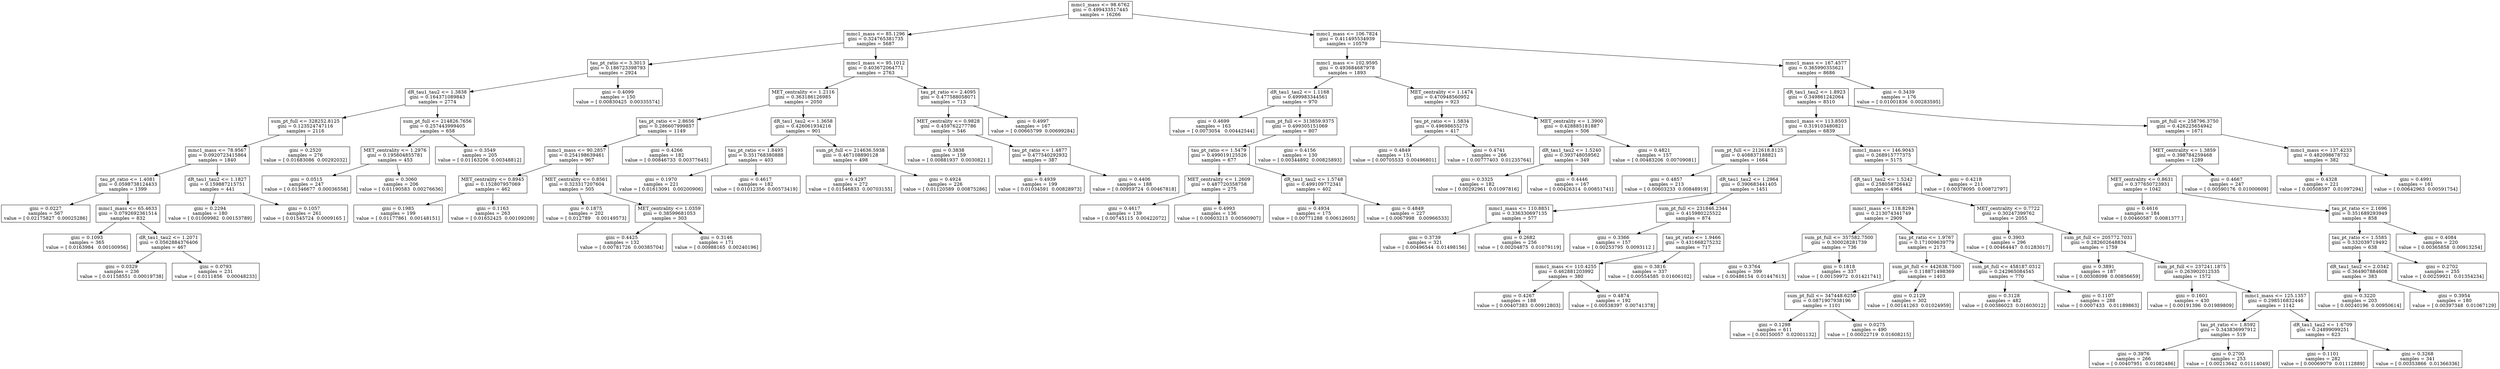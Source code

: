 digraph Tree {
0 [label="mmc1_mass <= 98.6762\ngini = 0.499433517445\nsamples = 16266", shape="box"] ;
1 [label="mmc1_mass <= 85.1296\ngini = 0.324765381735\nsamples = 5687", shape="box"] ;
0 -> 1 ;
2 [label="tau_pt_ratio <= 3.3013\ngini = 0.186723398793\nsamples = 2924", shape="box"] ;
1 -> 2 ;
3 [label="dR_tau1_tau2 <= 1.3838\ngini = 0.164371089843\nsamples = 2774", shape="box"] ;
2 -> 3 ;
4 [label="sum_pt_full <= 328252.8125\ngini = 0.123524747116\nsamples = 2116", shape="box"] ;
3 -> 4 ;
5 [label="mmc1_mass <= 78.9567\ngini = 0.0920723415864\nsamples = 1840", shape="box"] ;
4 -> 5 ;
6 [label="tau_pt_ratio <= 1.4081\ngini = 0.0598738124433\nsamples = 1399", shape="box"] ;
5 -> 6 ;
7 [label="gini = 0.0227\nsamples = 567\nvalue = [ 0.02175827  0.00025286]", shape="box"] ;
6 -> 7 ;
8 [label="mmc1_mass <= 65.4633\ngini = 0.0792692361514\nsamples = 832", shape="box"] ;
6 -> 8 ;
9 [label="gini = 0.1093\nsamples = 365\nvalue = [ 0.0163984   0.00100956]", shape="box"] ;
8 -> 9 ;
10 [label="dR_tau1_tau2 <= 1.2071\ngini = 0.0562884376406\nsamples = 467", shape="box"] ;
8 -> 10 ;
11 [label="gini = 0.0329\nsamples = 236\nvalue = [ 0.01158551  0.00019738]", shape="box"] ;
10 -> 11 ;
12 [label="gini = 0.0793\nsamples = 231\nvalue = [ 0.0111856   0.00048233]", shape="box"] ;
10 -> 12 ;
13 [label="dR_tau1_tau2 <= 1.1827\ngini = 0.159887215751\nsamples = 441", shape="box"] ;
5 -> 13 ;
14 [label="gini = 0.2294\nsamples = 180\nvalue = [ 0.01009982  0.00153789]", shape="box"] ;
13 -> 14 ;
15 [label="gini = 0.1057\nsamples = 261\nvalue = [ 0.01545724  0.0009165 ]", shape="box"] ;
13 -> 15 ;
16 [label="gini = 0.2520\nsamples = 276\nvalue = [ 0.01683086  0.00292032]", shape="box"] ;
4 -> 16 ;
17 [label="sum_pt_full <= 214826.7656\ngini = 0.257443999405\nsamples = 658", shape="box"] ;
3 -> 17 ;
18 [label="MET_centrality <= 1.2976\ngini = 0.195604855781\nsamples = 453", shape="box"] ;
17 -> 18 ;
19 [label="gini = 0.0515\nsamples = 247\nvalue = [ 0.01346677  0.00036558]", shape="box"] ;
18 -> 19 ;
20 [label="gini = 0.3060\nsamples = 206\nvalue = [ 0.01190583  0.00276636]", shape="box"] ;
18 -> 20 ;
21 [label="gini = 0.3549\nsamples = 205\nvalue = [ 0.01163206  0.00348812]", shape="box"] ;
17 -> 21 ;
22 [label="gini = 0.4099\nsamples = 150\nvalue = [ 0.00830425  0.00335574]", shape="box"] ;
2 -> 22 ;
23 [label="mmc1_mass <= 95.1012\ngini = 0.403672064771\nsamples = 2763", shape="box"] ;
1 -> 23 ;
24 [label="MET_centrality <= 1.2116\ngini = 0.363186126985\nsamples = 2050", shape="box"] ;
23 -> 24 ;
25 [label="tau_pt_ratio <= 2.8656\ngini = 0.286607999857\nsamples = 1149", shape="box"] ;
24 -> 25 ;
26 [label="mmc1_mass <= 90.2857\ngini = 0.254198639461\nsamples = 967", shape="box"] ;
25 -> 26 ;
27 [label="MET_centrality <= 0.8945\ngini = 0.152807957069\nsamples = 462", shape="box"] ;
26 -> 27 ;
28 [label="gini = 0.1985\nsamples = 199\nvalue = [ 0.01177861  0.00148151]", shape="box"] ;
27 -> 28 ;
29 [label="gini = 0.1163\nsamples = 263\nvalue = [ 0.01652425  0.00109209]", shape="box"] ;
27 -> 29 ;
30 [label="MET_centrality <= 0.8561\ngini = 0.323317207604\nsamples = 505", shape="box"] ;
26 -> 30 ;
31 [label="gini = 0.1875\nsamples = 202\nvalue = [ 0.012789    0.00149573]", shape="box"] ;
30 -> 31 ;
32 [label="MET_centrality <= 1.0359\ngini = 0.38599681053\nsamples = 303", shape="box"] ;
30 -> 32 ;
33 [label="gini = 0.4425\nsamples = 132\nvalue = [ 0.00781726  0.00385704]", shape="box"] ;
32 -> 33 ;
34 [label="gini = 0.3146\nsamples = 171\nvalue = [ 0.00988165  0.00240196]", shape="box"] ;
32 -> 34 ;
35 [label="gini = 0.4266\nsamples = 182\nvalue = [ 0.00846733  0.00377645]", shape="box"] ;
25 -> 35 ;
36 [label="dR_tau1_tau2 <= 1.3658\ngini = 0.426061934216\nsamples = 901", shape="box"] ;
24 -> 36 ;
37 [label="tau_pt_ratio <= 1.8495\ngini = 0.351768380888\nsamples = 403", shape="box"] ;
36 -> 37 ;
38 [label="gini = 0.1970\nsamples = 221\nvalue = [ 0.01613091  0.00200906]", shape="box"] ;
37 -> 38 ;
39 [label="gini = 0.4617\nsamples = 182\nvalue = [ 0.01012356  0.00573419]", shape="box"] ;
37 -> 39 ;
40 [label="sum_pt_full <= 214636.5938\ngini = 0.467108890128\nsamples = 498", shape="box"] ;
36 -> 40 ;
41 [label="gini = 0.4297\nsamples = 272\nvalue = [ 0.01546833  0.00703155]", shape="box"] ;
40 -> 41 ;
42 [label="gini = 0.4924\nsamples = 226\nvalue = [ 0.01120589  0.00875286]", shape="box"] ;
40 -> 42 ;
43 [label="tau_pt_ratio <= 2.4095\ngini = 0.477588058071\nsamples = 713", shape="box"] ;
23 -> 43 ;
44 [label="MET_centrality <= 0.9828\ngini = 0.459762277786\nsamples = 546", shape="box"] ;
43 -> 44 ;
45 [label="gini = 0.3838\nsamples = 159\nvalue = [ 0.00881937  0.0030821 ]", shape="box"] ;
44 -> 45 ;
46 [label="tau_pt_ratio <= 1.4877\ngini = 0.477540292932\nsamples = 387", shape="box"] ;
44 -> 46 ;
47 [label="gini = 0.4939\nsamples = 199\nvalue = [ 0.01034591  0.00828973]", shape="box"] ;
46 -> 47 ;
48 [label="gini = 0.4406\nsamples = 188\nvalue = [ 0.00959724  0.00467818]", shape="box"] ;
46 -> 48 ;
49 [label="gini = 0.4997\nsamples = 167\nvalue = [ 0.00665799  0.00699284]", shape="box"] ;
43 -> 49 ;
50 [label="mmc1_mass <= 106.7824\ngini = 0.411495534939\nsamples = 10579", shape="box"] ;
0 -> 50 ;
51 [label="mmc1_mass <= 102.9595\ngini = 0.493684687978\nsamples = 1893", shape="box"] ;
50 -> 51 ;
52 [label="dR_tau1_tau2 <= 1.1168\ngini = 0.499983344561\nsamples = 970", shape="box"] ;
51 -> 52 ;
53 [label="gini = 0.4699\nsamples = 163\nvalue = [ 0.0073054   0.00442544]", shape="box"] ;
52 -> 53 ;
54 [label="sum_pt_full <= 313859.9375\ngini = 0.499305151069\nsamples = 807", shape="box"] ;
52 -> 54 ;
55 [label="tau_pt_ratio <= 1.5479\ngini = 0.499019125526\nsamples = 677", shape="box"] ;
54 -> 55 ;
56 [label="MET_centrality <= 1.2609\ngini = 0.487720358758\nsamples = 275", shape="box"] ;
55 -> 56 ;
57 [label="gini = 0.4617\nsamples = 139\nvalue = [ 0.00745115  0.00422072]", shape="box"] ;
56 -> 57 ;
58 [label="gini = 0.4993\nsamples = 136\nvalue = [ 0.00603213  0.00560907]", shape="box"] ;
56 -> 58 ;
59 [label="dR_tau1_tau2 <= 1.5748\ngini = 0.499109772341\nsamples = 402", shape="box"] ;
55 -> 59 ;
60 [label="gini = 0.4934\nsamples = 175\nvalue = [ 0.00771288  0.00612605]", shape="box"] ;
59 -> 60 ;
61 [label="gini = 0.4849\nsamples = 227\nvalue = [ 0.0067998   0.00966533]", shape="box"] ;
59 -> 61 ;
62 [label="gini = 0.4156\nsamples = 130\nvalue = [ 0.00344892  0.00825893]", shape="box"] ;
54 -> 62 ;
63 [label="MET_centrality <= 1.1474\ngini = 0.470948560952\nsamples = 923", shape="box"] ;
51 -> 63 ;
64 [label="tau_pt_ratio <= 1.5834\ngini = 0.49698655275\nsamples = 417", shape="box"] ;
63 -> 64 ;
65 [label="gini = 0.4849\nsamples = 151\nvalue = [ 0.00705533  0.00496801]", shape="box"] ;
64 -> 65 ;
66 [label="gini = 0.4741\nsamples = 266\nvalue = [ 0.00777403  0.01235764]", shape="box"] ;
64 -> 66 ;
67 [label="MET_centrality <= 1.3900\ngini = 0.428885181887\nsamples = 506", shape="box"] ;
63 -> 67 ;
68 [label="dR_tau1_tau2 <= 1.5240\ngini = 0.393748059562\nsamples = 349", shape="box"] ;
67 -> 68 ;
69 [label="gini = 0.3325\nsamples = 182\nvalue = [ 0.00292961  0.01097816]", shape="box"] ;
68 -> 69 ;
70 [label="gini = 0.4446\nsamples = 167\nvalue = [ 0.00426314  0.00851741]", shape="box"] ;
68 -> 70 ;
71 [label="gini = 0.4821\nsamples = 157\nvalue = [ 0.00483206  0.00709081]", shape="box"] ;
67 -> 71 ;
72 [label="mmc1_mass <= 167.4577\ngini = 0.365990355621\nsamples = 8686", shape="box"] ;
50 -> 72 ;
73 [label="dR_tau1_tau2 <= 1.8923\ngini = 0.349861242064\nsamples = 8510", shape="box"] ;
72 -> 73 ;
74 [label="mmc1_mass <= 113.8503\ngini = 0.319103480821\nsamples = 6839", shape="box"] ;
73 -> 74 ;
75 [label="sum_pt_full <= 212618.8125\ngini = 0.408837188821\nsamples = 1664", shape="box"] ;
74 -> 75 ;
76 [label="gini = 0.4857\nsamples = 213\nvalue = [ 0.00603233  0.00848919]", shape="box"] ;
75 -> 76 ;
77 [label="dR_tau1_tau2 <= 1.2964\ngini = 0.390683441405\nsamples = 1451", shape="box"] ;
75 -> 77 ;
78 [label="mmc1_mass <= 110.8851\ngini = 0.336330697135\nsamples = 577", shape="box"] ;
77 -> 78 ;
79 [label="gini = 0.3739\nsamples = 321\nvalue = [ 0.00496544  0.01498156]", shape="box"] ;
78 -> 79 ;
80 [label="gini = 0.2682\nsamples = 256\nvalue = [ 0.00204875  0.01079119]", shape="box"] ;
78 -> 80 ;
81 [label="sum_pt_full <= 231846.2344\ngini = 0.415980225522\nsamples = 874", shape="box"] ;
77 -> 81 ;
82 [label="gini = 0.3366\nsamples = 157\nvalue = [ 0.00253795  0.0093112 ]", shape="box"] ;
81 -> 82 ;
83 [label="tau_pt_ratio <= 1.9466\ngini = 0.431668275232\nsamples = 717", shape="box"] ;
81 -> 83 ;
84 [label="mmc1_mass <= 110.4255\ngini = 0.462881203992\nsamples = 380", shape="box"] ;
83 -> 84 ;
85 [label="gini = 0.4267\nsamples = 188\nvalue = [ 0.00407383  0.00912803]", shape="box"] ;
84 -> 85 ;
86 [label="gini = 0.4874\nsamples = 192\nvalue = [ 0.00538397  0.00741378]", shape="box"] ;
84 -> 86 ;
87 [label="gini = 0.3816\nsamples = 337\nvalue = [ 0.00554585  0.01606102]", shape="box"] ;
83 -> 87 ;
88 [label="mmc1_mass <= 146.9043\ngini = 0.268915777375\nsamples = 5175", shape="box"] ;
74 -> 88 ;
89 [label="dR_tau1_tau2 <= 1.5242\ngini = 0.258058726442\nsamples = 4964", shape="box"] ;
88 -> 89 ;
90 [label="mmc1_mass <= 118.8294\ngini = 0.213074341749\nsamples = 2909", shape="box"] ;
89 -> 90 ;
91 [label="sum_pt_full <= 357582.7500\ngini = 0.300028281739\nsamples = 736", shape="box"] ;
90 -> 91 ;
92 [label="gini = 0.3764\nsamples = 399\nvalue = [ 0.00486154  0.01447615]", shape="box"] ;
91 -> 92 ;
93 [label="gini = 0.1818\nsamples = 337\nvalue = [ 0.00159972  0.01421741]", shape="box"] ;
91 -> 93 ;
94 [label="tau_pt_ratio <= 1.9767\ngini = 0.171009639779\nsamples = 2173", shape="box"] ;
90 -> 94 ;
95 [label="sum_pt_full <= 442638.7500\ngini = 0.118871498369\nsamples = 1403", shape="box"] ;
94 -> 95 ;
96 [label="sum_pt_full <= 347448.6250\ngini = 0.0871907938196\nsamples = 1101", shape="box"] ;
95 -> 96 ;
97 [label="gini = 0.1298\nsamples = 611\nvalue = [ 0.00150057  0.02001132]", shape="box"] ;
96 -> 97 ;
98 [label="gini = 0.0275\nsamples = 490\nvalue = [ 0.00022719  0.01608215]", shape="box"] ;
96 -> 98 ;
99 [label="gini = 0.2129\nsamples = 302\nvalue = [ 0.00141263  0.01024959]", shape="box"] ;
95 -> 99 ;
100 [label="sum_pt_full <= 458187.0312\ngini = 0.242965084545\nsamples = 770", shape="box"] ;
94 -> 100 ;
101 [label="gini = 0.3128\nsamples = 482\nvalue = [ 0.00386023  0.01603012]", shape="box"] ;
100 -> 101 ;
102 [label="gini = 0.1107\nsamples = 288\nvalue = [ 0.0007433   0.01189863]", shape="box"] ;
100 -> 102 ;
103 [label="MET_centrality <= 0.7722\ngini = 0.30247399762\nsamples = 2055", shape="box"] ;
89 -> 103 ;
104 [label="gini = 0.3903\nsamples = 296\nvalue = [ 0.00464447  0.01283017]", shape="box"] ;
103 -> 104 ;
105 [label="sum_pt_full <= 205772.7031\ngini = 0.282602648834\nsamples = 1759", shape="box"] ;
103 -> 105 ;
106 [label="gini = 0.3891\nsamples = 187\nvalue = [ 0.00308098  0.00856659]", shape="box"] ;
105 -> 106 ;
107 [label="sum_pt_full <= 237241.1875\ngini = 0.263902012535\nsamples = 1572", shape="box"] ;
105 -> 107 ;
108 [label="gini = 0.1601\nsamples = 430\nvalue = [ 0.00191396  0.01989809]", shape="box"] ;
107 -> 108 ;
109 [label="mmc1_mass <= 125.1357\ngini = 0.298516832446\nsamples = 1142", shape="box"] ;
107 -> 109 ;
110 [label="tau_pt_ratio <= 1.8592\ngini = 0.343836997912\nsamples = 519", shape="box"] ;
109 -> 110 ;
111 [label="gini = 0.3976\nsamples = 266\nvalue = [ 0.00407951  0.01082486]", shape="box"] ;
110 -> 111 ;
112 [label="gini = 0.2700\nsamples = 253\nvalue = [ 0.00213642  0.01114049]", shape="box"] ;
110 -> 112 ;
113 [label="dR_tau1_tau2 <= 1.6709\ngini = 0.24899099251\nsamples = 623", shape="box"] ;
109 -> 113 ;
114 [label="gini = 0.1101\nsamples = 282\nvalue = [ 0.00069079  0.01112889]", shape="box"] ;
113 -> 114 ;
115 [label="gini = 0.3268\nsamples = 341\nvalue = [ 0.00353866  0.01366336]", shape="box"] ;
113 -> 115 ;
116 [label="gini = 0.4218\nsamples = 211\nvalue = [ 0.00378095  0.00872797]", shape="box"] ;
88 -> 116 ;
117 [label="sum_pt_full <= 258796.3750\ngini = 0.426225654942\nsamples = 1671", shape="box"] ;
73 -> 117 ;
118 [label="MET_centrality <= 1.3859\ngini = 0.398784259468\nsamples = 1289", shape="box"] ;
117 -> 118 ;
119 [label="MET_centrality <= 0.8631\ngini = 0.377650723931\nsamples = 1042", shape="box"] ;
118 -> 119 ;
120 [label="gini = 0.4616\nsamples = 184\nvalue = [ 0.00460587  0.0081377 ]", shape="box"] ;
119 -> 120 ;
121 [label="tau_pt_ratio <= 2.1696\ngini = 0.351689293949\nsamples = 858", shape="box"] ;
119 -> 121 ;
122 [label="tau_pt_ratio <= 1.5585\ngini = 0.332039719492\nsamples = 638", shape="box"] ;
121 -> 122 ;
123 [label="dR_tau1_tau2 <= 2.0342\ngini = 0.364907884608\nsamples = 383", shape="box"] ;
122 -> 123 ;
124 [label="gini = 0.3220\nsamples = 203\nvalue = [ 0.00240196  0.00950614]", shape="box"] ;
123 -> 124 ;
125 [label="gini = 0.3954\nsamples = 180\nvalue = [ 0.00397348  0.01067129]", shape="box"] ;
123 -> 125 ;
126 [label="gini = 0.2702\nsamples = 255\nvalue = [ 0.00259921  0.01354234]", shape="box"] ;
122 -> 126 ;
127 [label="gini = 0.4084\nsamples = 220\nvalue = [ 0.00365858  0.00913254]", shape="box"] ;
121 -> 127 ;
128 [label="gini = 0.4667\nsamples = 247\nvalue = [ 0.00590176  0.01000609]", shape="box"] ;
118 -> 128 ;
129 [label="mmc1_mass <= 137.4233\ngini = 0.482098678732\nsamples = 382", shape="box"] ;
117 -> 129 ;
130 [label="gini = 0.4328\nsamples = 221\nvalue = [ 0.00508597  0.01097294]", shape="box"] ;
129 -> 130 ;
131 [label="gini = 0.4991\nsamples = 161\nvalue = [ 0.00642963  0.00591754]", shape="box"] ;
129 -> 131 ;
132 [label="gini = 0.3439\nsamples = 176\nvalue = [ 0.01001836  0.00283595]", shape="box"] ;
72 -> 132 ;
}